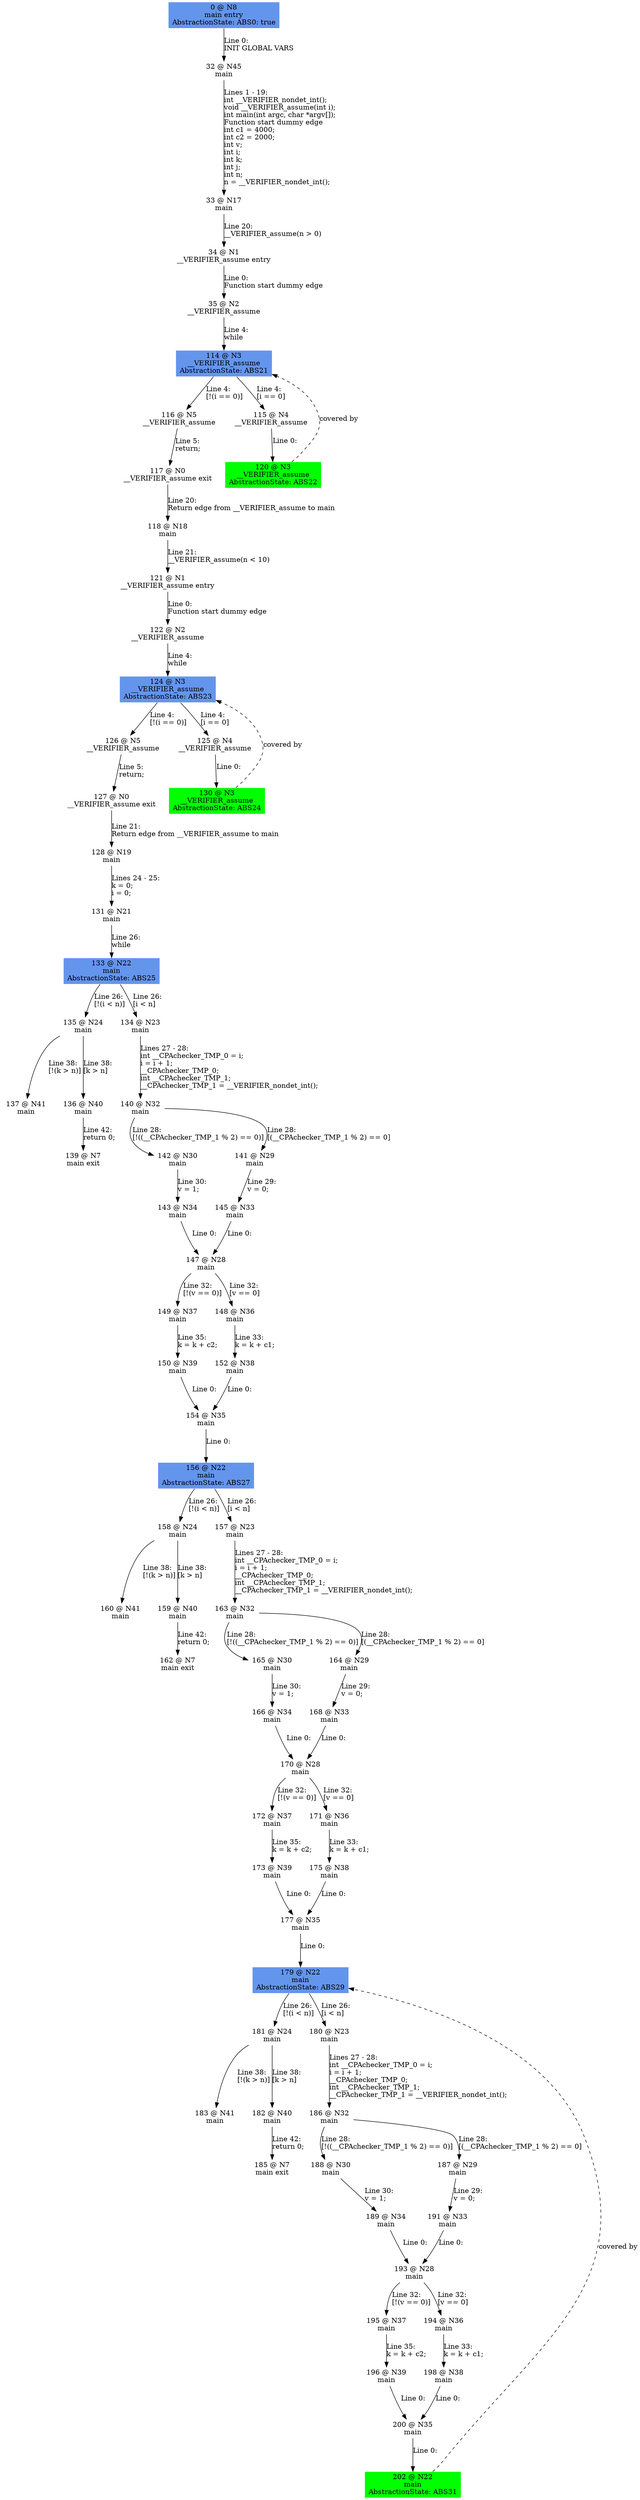 digraph ARG {
node [style="filled" shape="box" color="white"]
0 [fillcolor="cornflowerblue" label="0 @ N8\nmain entry\nAbstractionState: ABS0: true\n" id="0"]
32 [label="32 @ N45\nmain\n" id="32"]
33 [label="33 @ N17\nmain\n" id="33"]
34 [label="34 @ N1\n__VERIFIER_assume entry\n" id="34"]
35 [label="35 @ N2\n__VERIFIER_assume\n" id="35"]
114 [fillcolor="cornflowerblue" label="114 @ N3\n__VERIFIER_assume\nAbstractionState: ABS21\n" id="114"]
116 [label="116 @ N5\n__VERIFIER_assume\n" id="116"]
117 [label="117 @ N0\n__VERIFIER_assume exit\n" id="117"]
118 [label="118 @ N18\nmain\n" id="118"]
121 [label="121 @ N1\n__VERIFIER_assume entry\n" id="121"]
122 [label="122 @ N2\n__VERIFIER_assume\n" id="122"]
124 [fillcolor="cornflowerblue" label="124 @ N3\n__VERIFIER_assume\nAbstractionState: ABS23\n" id="124"]
126 [label="126 @ N5\n__VERIFIER_assume\n" id="126"]
127 [label="127 @ N0\n__VERIFIER_assume exit\n" id="127"]
128 [label="128 @ N19\nmain\n" id="128"]
131 [label="131 @ N21\nmain\n" id="131"]
133 [fillcolor="cornflowerblue" label="133 @ N22\nmain\nAbstractionState: ABS25\n" id="133"]
135 [label="135 @ N24\nmain\n" id="135"]
137 [label="137 @ N41\nmain\n" id="137"]
136 [label="136 @ N40\nmain\n" id="136"]
139 [label="139 @ N7\nmain exit\n" id="139"]
134 [label="134 @ N23\nmain\n" id="134"]
140 [label="140 @ N32\nmain\n" id="140"]
142 [label="142 @ N30\nmain\n" id="142"]
143 [label="143 @ N34\nmain\n" id="143"]
147 [label="147 @ N28\nmain\n" id="147"]
149 [label="149 @ N37\nmain\n" id="149"]
150 [label="150 @ N39\nmain\n" id="150"]
154 [label="154 @ N35\nmain\n" id="154"]
156 [fillcolor="cornflowerblue" label="156 @ N22\nmain\nAbstractionState: ABS27\n" id="156"]
158 [label="158 @ N24\nmain\n" id="158"]
160 [label="160 @ N41\nmain\n" id="160"]
159 [label="159 @ N40\nmain\n" id="159"]
162 [label="162 @ N7\nmain exit\n" id="162"]
157 [label="157 @ N23\nmain\n" id="157"]
163 [label="163 @ N32\nmain\n" id="163"]
165 [label="165 @ N30\nmain\n" id="165"]
166 [label="166 @ N34\nmain\n" id="166"]
170 [label="170 @ N28\nmain\n" id="170"]
172 [label="172 @ N37\nmain\n" id="172"]
173 [label="173 @ N39\nmain\n" id="173"]
177 [label="177 @ N35\nmain\n" id="177"]
179 [fillcolor="cornflowerblue" label="179 @ N22\nmain\nAbstractionState: ABS29\n" id="179"]
181 [label="181 @ N24\nmain\n" id="181"]
183 [label="183 @ N41\nmain\n" id="183"]
182 [label="182 @ N40\nmain\n" id="182"]
185 [label="185 @ N7\nmain exit\n" id="185"]
180 [label="180 @ N23\nmain\n" id="180"]
186 [label="186 @ N32\nmain\n" id="186"]
188 [label="188 @ N30\nmain\n" id="188"]
189 [label="189 @ N34\nmain\n" id="189"]
193 [label="193 @ N28\nmain\n" id="193"]
195 [label="195 @ N37\nmain\n" id="195"]
196 [label="196 @ N39\nmain\n" id="196"]
200 [label="200 @ N35\nmain\n" id="200"]
202 [fillcolor="green" label="202 @ N22\nmain\nAbstractionState: ABS31\n" id="202"]
194 [label="194 @ N36\nmain\n" id="194"]
198 [label="198 @ N38\nmain\n" id="198"]
187 [label="187 @ N29\nmain\n" id="187"]
191 [label="191 @ N33\nmain\n" id="191"]
171 [label="171 @ N36\nmain\n" id="171"]
175 [label="175 @ N38\nmain\n" id="175"]
164 [label="164 @ N29\nmain\n" id="164"]
168 [label="168 @ N33\nmain\n" id="168"]
148 [label="148 @ N36\nmain\n" id="148"]
152 [label="152 @ N38\nmain\n" id="152"]
141 [label="141 @ N29\nmain\n" id="141"]
145 [label="145 @ N33\nmain\n" id="145"]
125 [label="125 @ N4\n__VERIFIER_assume\n" id="125"]
130 [fillcolor="green" label="130 @ N3\n__VERIFIER_assume\nAbstractionState: ABS24\n" id="130"]
115 [label="115 @ N4\n__VERIFIER_assume\n" id="115"]
120 [fillcolor="green" label="120 @ N3\n__VERIFIER_assume\nAbstractionState: ABS22\n" id="120"]
0 -> 32 [label="Line 0: \lINIT GLOBAL VARS\l" id="0 -> 32"]
32 -> 33 [label="Lines 1 - 19: \lint __VERIFIER_nondet_int();\lvoid __VERIFIER_assume(int i);\lint main(int argc, char *argv[]);\lFunction start dummy edge\lint c1 = 4000;\lint c2 = 2000;\lint v;\lint i;\lint k;\lint j;\lint n;\ln = __VERIFIER_nondet_int();\l" id="32 -> 33"]
33 -> 34 [label="Line 20: \l__VERIFIER_assume(n > 0)\l" id="33 -> 34"]
34 -> 35 [label="Line 0: \lFunction start dummy edge\l" id="34 -> 35"]
35 -> 114 [label="Line 4: \lwhile\l" id="35 -> 114"]
120 -> 114 [style="dashed" weight="0" label="covered by"]
114 -> 115 [label="Line 4: \l[i == 0]\l" id="114 -> 115"]
114 -> 116 [label="Line 4: \l[!(i == 0)]\l" id="114 -> 116"]
116 -> 117 [label="Line 5: \lreturn;\l" id="116 -> 117"]
117 -> 118 [label="Line 20: \lReturn edge from __VERIFIER_assume to main\l" id="117 -> 118"]
118 -> 121 [label="Line 21: \l__VERIFIER_assume(n < 10)\l" id="118 -> 121"]
121 -> 122 [label="Line 0: \lFunction start dummy edge\l" id="121 -> 122"]
122 -> 124 [label="Line 4: \lwhile\l" id="122 -> 124"]
130 -> 124 [style="dashed" weight="0" label="covered by"]
124 -> 125 [label="Line 4: \l[i == 0]\l" id="124 -> 125"]
124 -> 126 [label="Line 4: \l[!(i == 0)]\l" id="124 -> 126"]
126 -> 127 [label="Line 5: \lreturn;\l" id="126 -> 127"]
127 -> 128 [label="Line 21: \lReturn edge from __VERIFIER_assume to main\l" id="127 -> 128"]
128 -> 131 [label="Lines 24 - 25: \lk = 0;\li = 0;\l" id="128 -> 131"]
131 -> 133 [label="Line 26: \lwhile\l" id="131 -> 133"]
133 -> 134 [label="Line 26: \l[i < n]\l" id="133 -> 134"]
133 -> 135 [label="Line 26: \l[!(i < n)]\l" id="133 -> 135"]
135 -> 136 [label="Line 38: \l[k > n]\l" id="135 -> 136"]
135 -> 137 [label="Line 38: \l[!(k > n)]\l" id="135 -> 137"]
136 -> 139 [label="Line 42: \lreturn 0;\l" id="136 -> 139"]
134 -> 140 [label="Lines 27 - 28: \lint __CPAchecker_TMP_0 = i;\li = i + 1;\l__CPAchecker_TMP_0;\lint __CPAchecker_TMP_1;\l__CPAchecker_TMP_1 = __VERIFIER_nondet_int();\l" id="134 -> 140"]
140 -> 141 [label="Line 28: \l[(__CPAchecker_TMP_1 % 2) == 0]\l" id="140 -> 141"]
140 -> 142 [label="Line 28: \l[!((__CPAchecker_TMP_1 % 2) == 0)]\l" id="140 -> 142"]
142 -> 143 [label="Line 30: \lv = 1;\l" id="142 -> 143"]
143 -> 147 [label="Line 0: \l\l" id="143 -> 147"]
147 -> 148 [label="Line 32: \l[v == 0]\l" id="147 -> 148"]
147 -> 149 [label="Line 32: \l[!(v == 0)]\l" id="147 -> 149"]
149 -> 150 [label="Line 35: \lk = k + c2;\l" id="149 -> 150"]
150 -> 154 [label="Line 0: \l\l" id="150 -> 154"]
154 -> 156 [label="Line 0: \l\l" id="154 -> 156"]
156 -> 157 [label="Line 26: \l[i < n]\l" id="156 -> 157"]
156 -> 158 [label="Line 26: \l[!(i < n)]\l" id="156 -> 158"]
158 -> 159 [label="Line 38: \l[k > n]\l" id="158 -> 159"]
158 -> 160 [label="Line 38: \l[!(k > n)]\l" id="158 -> 160"]
159 -> 162 [label="Line 42: \lreturn 0;\l" id="159 -> 162"]
157 -> 163 [label="Lines 27 - 28: \lint __CPAchecker_TMP_0 = i;\li = i + 1;\l__CPAchecker_TMP_0;\lint __CPAchecker_TMP_1;\l__CPAchecker_TMP_1 = __VERIFIER_nondet_int();\l" id="157 -> 163"]
163 -> 164 [label="Line 28: \l[(__CPAchecker_TMP_1 % 2) == 0]\l" id="163 -> 164"]
163 -> 165 [label="Line 28: \l[!((__CPAchecker_TMP_1 % 2) == 0)]\l" id="163 -> 165"]
165 -> 166 [label="Line 30: \lv = 1;\l" id="165 -> 166"]
166 -> 170 [label="Line 0: \l\l" id="166 -> 170"]
170 -> 171 [label="Line 32: \l[v == 0]\l" id="170 -> 171"]
170 -> 172 [label="Line 32: \l[!(v == 0)]\l" id="170 -> 172"]
172 -> 173 [label="Line 35: \lk = k + c2;\l" id="172 -> 173"]
173 -> 177 [label="Line 0: \l\l" id="173 -> 177"]
177 -> 179 [label="Line 0: \l\l" id="177 -> 179"]
202 -> 179 [style="dashed" weight="0" label="covered by"]
179 -> 180 [label="Line 26: \l[i < n]\l" id="179 -> 180"]
179 -> 181 [label="Line 26: \l[!(i < n)]\l" id="179 -> 181"]
181 -> 182 [label="Line 38: \l[k > n]\l" id="181 -> 182"]
181 -> 183 [label="Line 38: \l[!(k > n)]\l" id="181 -> 183"]
182 -> 185 [label="Line 42: \lreturn 0;\l" id="182 -> 185"]
180 -> 186 [label="Lines 27 - 28: \lint __CPAchecker_TMP_0 = i;\li = i + 1;\l__CPAchecker_TMP_0;\lint __CPAchecker_TMP_1;\l__CPAchecker_TMP_1 = __VERIFIER_nondet_int();\l" id="180 -> 186"]
186 -> 187 [label="Line 28: \l[(__CPAchecker_TMP_1 % 2) == 0]\l" id="186 -> 187"]
186 -> 188 [label="Line 28: \l[!((__CPAchecker_TMP_1 % 2) == 0)]\l" id="186 -> 188"]
188 -> 189 [label="Line 30: \lv = 1;\l" id="188 -> 189"]
189 -> 193 [label="Line 0: \l\l" id="189 -> 193"]
193 -> 194 [label="Line 32: \l[v == 0]\l" id="193 -> 194"]
193 -> 195 [label="Line 32: \l[!(v == 0)]\l" id="193 -> 195"]
195 -> 196 [label="Line 35: \lk = k + c2;\l" id="195 -> 196"]
196 -> 200 [label="Line 0: \l\l" id="196 -> 200"]
200 -> 202 [label="Line 0: \l\l" id="200 -> 202"]
194 -> 198 [label="Line 33: \lk = k + c1;\l" id="194 -> 198"]
198 -> 200 [label="Line 0: \l\l" id="198 -> 200"]
187 -> 191 [label="Line 29: \lv = 0;\l" id="187 -> 191"]
191 -> 193 [label="Line 0: \l\l" id="191 -> 193"]
171 -> 175 [label="Line 33: \lk = k + c1;\l" id="171 -> 175"]
175 -> 177 [label="Line 0: \l\l" id="175 -> 177"]
164 -> 168 [label="Line 29: \lv = 0;\l" id="164 -> 168"]
168 -> 170 [label="Line 0: \l\l" id="168 -> 170"]
148 -> 152 [label="Line 33: \lk = k + c1;\l" id="148 -> 152"]
152 -> 154 [label="Line 0: \l\l" id="152 -> 154"]
141 -> 145 [label="Line 29: \lv = 0;\l" id="141 -> 145"]
145 -> 147 [label="Line 0: \l\l" id="145 -> 147"]
125 -> 130 [label="Line 0: \l\l" id="125 -> 130"]
115 -> 120 [label="Line 0: \l\l" id="115 -> 120"]
}
